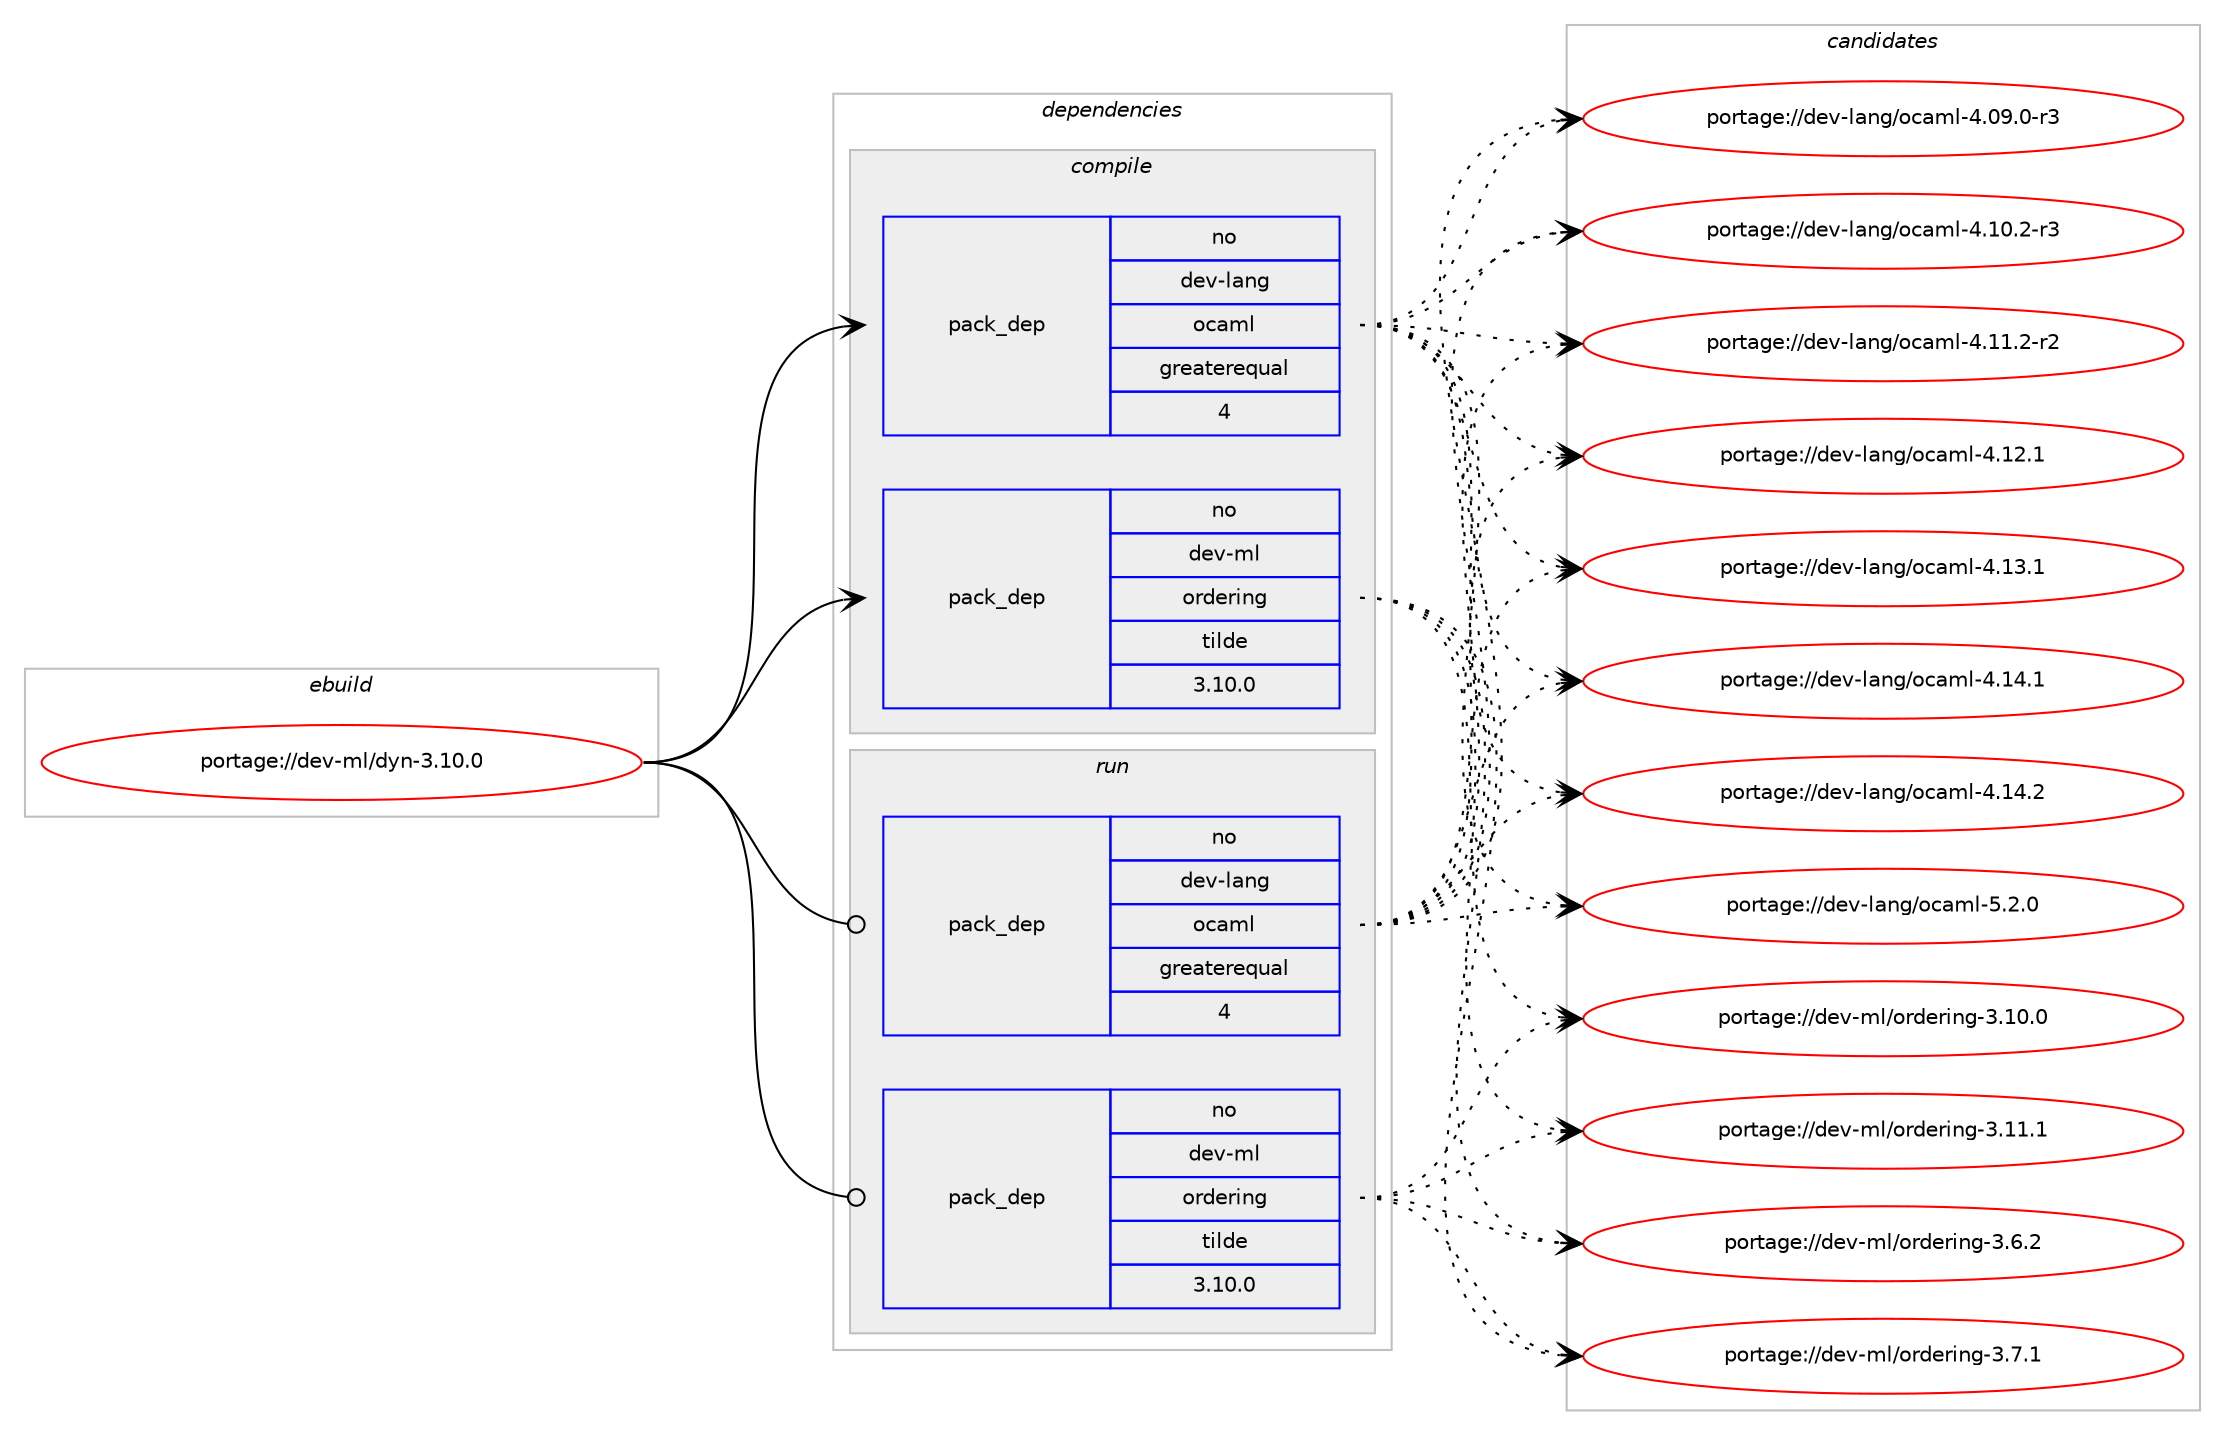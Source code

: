digraph prolog {

# *************
# Graph options
# *************

newrank=true;
concentrate=true;
compound=true;
graph [rankdir=LR,fontname=Helvetica,fontsize=10,ranksep=1.5];#, ranksep=2.5, nodesep=0.2];
edge  [arrowhead=vee];
node  [fontname=Helvetica,fontsize=10];

# **********
# The ebuild
# **********

subgraph cluster_leftcol {
color=gray;
rank=same;
label=<<i>ebuild</i>>;
id [label="portage://dev-ml/dyn-3.10.0", color=red, width=4, href="../dev-ml/dyn-3.10.0.svg"];
}

# ****************
# The dependencies
# ****************

subgraph cluster_midcol {
color=gray;
label=<<i>dependencies</i>>;
subgraph cluster_compile {
fillcolor="#eeeeee";
style=filled;
label=<<i>compile</i>>;
subgraph pack30215 {
dependency59847 [label=<<TABLE BORDER="0" CELLBORDER="1" CELLSPACING="0" CELLPADDING="4" WIDTH="220"><TR><TD ROWSPAN="6" CELLPADDING="30">pack_dep</TD></TR><TR><TD WIDTH="110">no</TD></TR><TR><TD>dev-lang</TD></TR><TR><TD>ocaml</TD></TR><TR><TD>greaterequal</TD></TR><TR><TD>4</TD></TR></TABLE>>, shape=none, color=blue];
}
id:e -> dependency59847:w [weight=20,style="solid",arrowhead="vee"];
# *** BEGIN UNKNOWN DEPENDENCY TYPE (TODO) ***
# id -> package_dependency(portage://dev-ml/dyn-3.10.0,install,no,dev-ml,dune,none,[,,],any_same_slot,[])
# *** END UNKNOWN DEPENDENCY TYPE (TODO) ***

subgraph pack30216 {
dependency59848 [label=<<TABLE BORDER="0" CELLBORDER="1" CELLSPACING="0" CELLPADDING="4" WIDTH="220"><TR><TD ROWSPAN="6" CELLPADDING="30">pack_dep</TD></TR><TR><TD WIDTH="110">no</TD></TR><TR><TD>dev-ml</TD></TR><TR><TD>ordering</TD></TR><TR><TD>tilde</TD></TR><TR><TD>3.10.0</TD></TR></TABLE>>, shape=none, color=blue];
}
id:e -> dependency59848:w [weight=20,style="solid",arrowhead="vee"];
# *** BEGIN UNKNOWN DEPENDENCY TYPE (TODO) ***
# id -> package_dependency(portage://dev-ml/dyn-3.10.0,install,no,dev-ml,pp,none,[,,],any_same_slot,[])
# *** END UNKNOWN DEPENDENCY TYPE (TODO) ***

}
subgraph cluster_compileandrun {
fillcolor="#eeeeee";
style=filled;
label=<<i>compile and run</i>>;
}
subgraph cluster_run {
fillcolor="#eeeeee";
style=filled;
label=<<i>run</i>>;
subgraph pack30217 {
dependency59849 [label=<<TABLE BORDER="0" CELLBORDER="1" CELLSPACING="0" CELLPADDING="4" WIDTH="220"><TR><TD ROWSPAN="6" CELLPADDING="30">pack_dep</TD></TR><TR><TD WIDTH="110">no</TD></TR><TR><TD>dev-lang</TD></TR><TR><TD>ocaml</TD></TR><TR><TD>greaterequal</TD></TR><TR><TD>4</TD></TR></TABLE>>, shape=none, color=blue];
}
id:e -> dependency59849:w [weight=20,style="solid",arrowhead="odot"];
# *** BEGIN UNKNOWN DEPENDENCY TYPE (TODO) ***
# id -> package_dependency(portage://dev-ml/dyn-3.10.0,run,no,dev-ml,dune,none,[,,],any_same_slot,[])
# *** END UNKNOWN DEPENDENCY TYPE (TODO) ***

subgraph pack30218 {
dependency59850 [label=<<TABLE BORDER="0" CELLBORDER="1" CELLSPACING="0" CELLPADDING="4" WIDTH="220"><TR><TD ROWSPAN="6" CELLPADDING="30">pack_dep</TD></TR><TR><TD WIDTH="110">no</TD></TR><TR><TD>dev-ml</TD></TR><TR><TD>ordering</TD></TR><TR><TD>tilde</TD></TR><TR><TD>3.10.0</TD></TR></TABLE>>, shape=none, color=blue];
}
id:e -> dependency59850:w [weight=20,style="solid",arrowhead="odot"];
# *** BEGIN UNKNOWN DEPENDENCY TYPE (TODO) ***
# id -> package_dependency(portage://dev-ml/dyn-3.10.0,run,no,dev-ml,pp,none,[,,],any_same_slot,[])
# *** END UNKNOWN DEPENDENCY TYPE (TODO) ***

}
}

# **************
# The candidates
# **************

subgraph cluster_choices {
rank=same;
color=gray;
label=<<i>candidates</i>>;

subgraph choice30215 {
color=black;
nodesep=1;
choice1001011184510897110103471119997109108455246485746484511451 [label="portage://dev-lang/ocaml-4.09.0-r3", color=red, width=4,href="../dev-lang/ocaml-4.09.0-r3.svg"];
choice1001011184510897110103471119997109108455246494846504511451 [label="portage://dev-lang/ocaml-4.10.2-r3", color=red, width=4,href="../dev-lang/ocaml-4.10.2-r3.svg"];
choice1001011184510897110103471119997109108455246494946504511450 [label="portage://dev-lang/ocaml-4.11.2-r2", color=red, width=4,href="../dev-lang/ocaml-4.11.2-r2.svg"];
choice100101118451089711010347111999710910845524649504649 [label="portage://dev-lang/ocaml-4.12.1", color=red, width=4,href="../dev-lang/ocaml-4.12.1.svg"];
choice100101118451089711010347111999710910845524649514649 [label="portage://dev-lang/ocaml-4.13.1", color=red, width=4,href="../dev-lang/ocaml-4.13.1.svg"];
choice100101118451089711010347111999710910845524649524649 [label="portage://dev-lang/ocaml-4.14.1", color=red, width=4,href="../dev-lang/ocaml-4.14.1.svg"];
choice100101118451089711010347111999710910845524649524650 [label="portage://dev-lang/ocaml-4.14.2", color=red, width=4,href="../dev-lang/ocaml-4.14.2.svg"];
choice1001011184510897110103471119997109108455346504648 [label="portage://dev-lang/ocaml-5.2.0", color=red, width=4,href="../dev-lang/ocaml-5.2.0.svg"];
dependency59847:e -> choice1001011184510897110103471119997109108455246485746484511451:w [style=dotted,weight="100"];
dependency59847:e -> choice1001011184510897110103471119997109108455246494846504511451:w [style=dotted,weight="100"];
dependency59847:e -> choice1001011184510897110103471119997109108455246494946504511450:w [style=dotted,weight="100"];
dependency59847:e -> choice100101118451089711010347111999710910845524649504649:w [style=dotted,weight="100"];
dependency59847:e -> choice100101118451089711010347111999710910845524649514649:w [style=dotted,weight="100"];
dependency59847:e -> choice100101118451089711010347111999710910845524649524649:w [style=dotted,weight="100"];
dependency59847:e -> choice100101118451089711010347111999710910845524649524650:w [style=dotted,weight="100"];
dependency59847:e -> choice1001011184510897110103471119997109108455346504648:w [style=dotted,weight="100"];
}
subgraph choice30216 {
color=black;
nodesep=1;
choice100101118451091084711111410010111410511010345514649484648 [label="portage://dev-ml/ordering-3.10.0", color=red, width=4,href="../dev-ml/ordering-3.10.0.svg"];
choice100101118451091084711111410010111410511010345514649494649 [label="portage://dev-ml/ordering-3.11.1", color=red, width=4,href="../dev-ml/ordering-3.11.1.svg"];
choice1001011184510910847111114100101114105110103455146544650 [label="portage://dev-ml/ordering-3.6.2", color=red, width=4,href="../dev-ml/ordering-3.6.2.svg"];
choice1001011184510910847111114100101114105110103455146554649 [label="portage://dev-ml/ordering-3.7.1", color=red, width=4,href="../dev-ml/ordering-3.7.1.svg"];
dependency59848:e -> choice100101118451091084711111410010111410511010345514649484648:w [style=dotted,weight="100"];
dependency59848:e -> choice100101118451091084711111410010111410511010345514649494649:w [style=dotted,weight="100"];
dependency59848:e -> choice1001011184510910847111114100101114105110103455146544650:w [style=dotted,weight="100"];
dependency59848:e -> choice1001011184510910847111114100101114105110103455146554649:w [style=dotted,weight="100"];
}
subgraph choice30217 {
color=black;
nodesep=1;
choice1001011184510897110103471119997109108455246485746484511451 [label="portage://dev-lang/ocaml-4.09.0-r3", color=red, width=4,href="../dev-lang/ocaml-4.09.0-r3.svg"];
choice1001011184510897110103471119997109108455246494846504511451 [label="portage://dev-lang/ocaml-4.10.2-r3", color=red, width=4,href="../dev-lang/ocaml-4.10.2-r3.svg"];
choice1001011184510897110103471119997109108455246494946504511450 [label="portage://dev-lang/ocaml-4.11.2-r2", color=red, width=4,href="../dev-lang/ocaml-4.11.2-r2.svg"];
choice100101118451089711010347111999710910845524649504649 [label="portage://dev-lang/ocaml-4.12.1", color=red, width=4,href="../dev-lang/ocaml-4.12.1.svg"];
choice100101118451089711010347111999710910845524649514649 [label="portage://dev-lang/ocaml-4.13.1", color=red, width=4,href="../dev-lang/ocaml-4.13.1.svg"];
choice100101118451089711010347111999710910845524649524649 [label="portage://dev-lang/ocaml-4.14.1", color=red, width=4,href="../dev-lang/ocaml-4.14.1.svg"];
choice100101118451089711010347111999710910845524649524650 [label="portage://dev-lang/ocaml-4.14.2", color=red, width=4,href="../dev-lang/ocaml-4.14.2.svg"];
choice1001011184510897110103471119997109108455346504648 [label="portage://dev-lang/ocaml-5.2.0", color=red, width=4,href="../dev-lang/ocaml-5.2.0.svg"];
dependency59849:e -> choice1001011184510897110103471119997109108455246485746484511451:w [style=dotted,weight="100"];
dependency59849:e -> choice1001011184510897110103471119997109108455246494846504511451:w [style=dotted,weight="100"];
dependency59849:e -> choice1001011184510897110103471119997109108455246494946504511450:w [style=dotted,weight="100"];
dependency59849:e -> choice100101118451089711010347111999710910845524649504649:w [style=dotted,weight="100"];
dependency59849:e -> choice100101118451089711010347111999710910845524649514649:w [style=dotted,weight="100"];
dependency59849:e -> choice100101118451089711010347111999710910845524649524649:w [style=dotted,weight="100"];
dependency59849:e -> choice100101118451089711010347111999710910845524649524650:w [style=dotted,weight="100"];
dependency59849:e -> choice1001011184510897110103471119997109108455346504648:w [style=dotted,weight="100"];
}
subgraph choice30218 {
color=black;
nodesep=1;
choice100101118451091084711111410010111410511010345514649484648 [label="portage://dev-ml/ordering-3.10.0", color=red, width=4,href="../dev-ml/ordering-3.10.0.svg"];
choice100101118451091084711111410010111410511010345514649494649 [label="portage://dev-ml/ordering-3.11.1", color=red, width=4,href="../dev-ml/ordering-3.11.1.svg"];
choice1001011184510910847111114100101114105110103455146544650 [label="portage://dev-ml/ordering-3.6.2", color=red, width=4,href="../dev-ml/ordering-3.6.2.svg"];
choice1001011184510910847111114100101114105110103455146554649 [label="portage://dev-ml/ordering-3.7.1", color=red, width=4,href="../dev-ml/ordering-3.7.1.svg"];
dependency59850:e -> choice100101118451091084711111410010111410511010345514649484648:w [style=dotted,weight="100"];
dependency59850:e -> choice100101118451091084711111410010111410511010345514649494649:w [style=dotted,weight="100"];
dependency59850:e -> choice1001011184510910847111114100101114105110103455146544650:w [style=dotted,weight="100"];
dependency59850:e -> choice1001011184510910847111114100101114105110103455146554649:w [style=dotted,weight="100"];
}
}

}
